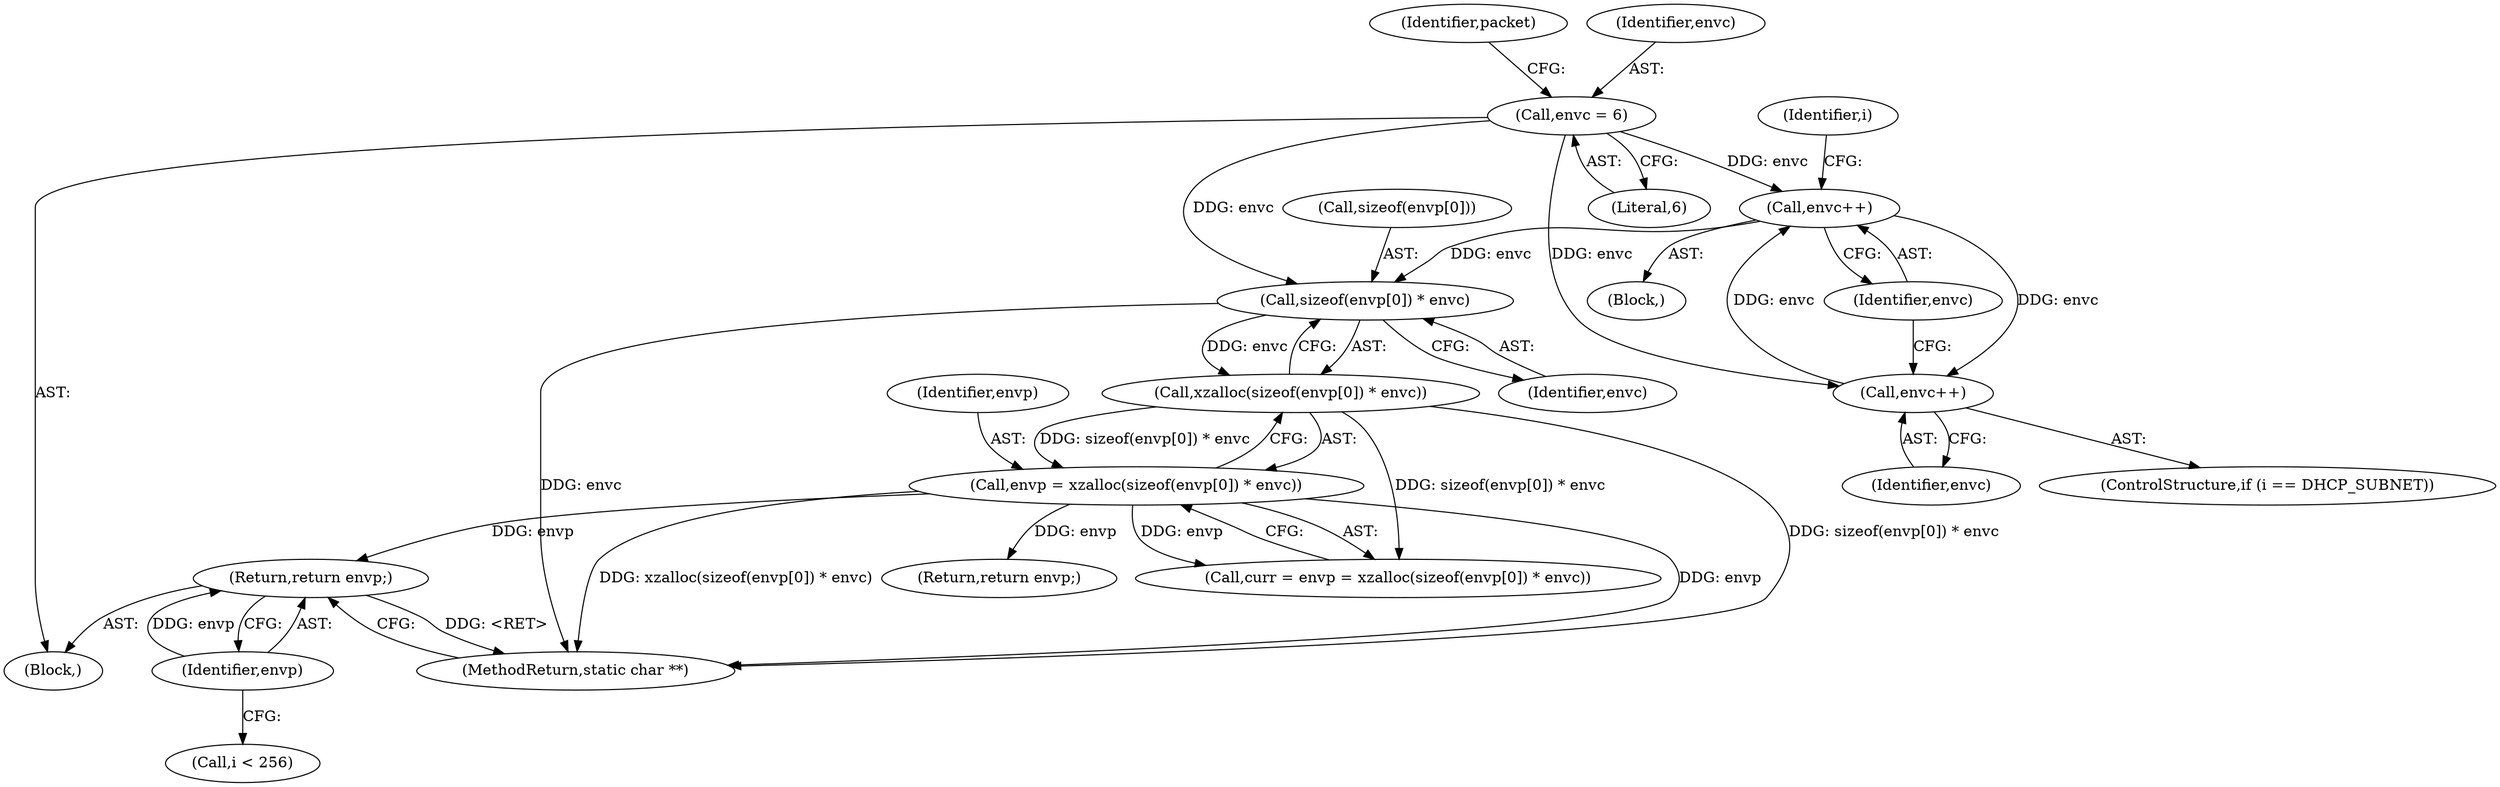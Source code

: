 digraph "0_busybox_74d9f1ba37010face4bd1449df4d60dd84450b06_0@pointer" {
"1000477" [label="(Return,return envp;)"];
"1000478" [label="(Identifier,envp)"];
"1000182" [label="(Call,envp = xzalloc(sizeof(envp[0]) * envc))"];
"1000184" [label="(Call,xzalloc(sizeof(envp[0]) * envc))"];
"1000185" [label="(Call,sizeof(envp[0]) * envc)"];
"1000134" [label="(Call,envc = 6)"];
"1000173" [label="(Call,envc++)"];
"1000171" [label="(Call,envc++)"];
"1000172" [label="(Identifier,envc)"];
"1000185" [label="(Call,sizeof(envp[0]) * envc)"];
"1000183" [label="(Identifier,envp)"];
"1000186" [label="(Call,sizeof(envp[0]))"];
"1000206" [label="(Return,return envp;)"];
"1000136" [label="(Literal,6)"];
"1000177" [label="(Identifier,i)"];
"1000134" [label="(Call,envc = 6)"];
"1000180" [label="(Call,curr = envp = xzalloc(sizeof(envp[0]) * envc))"];
"1000190" [label="(Identifier,envc)"];
"1000167" [label="(ControlStructure,if (i == DHCP_SUBNET))"];
"1000184" [label="(Call,xzalloc(sizeof(envp[0]) * envc))"];
"1000138" [label="(Identifier,packet)"];
"1000117" [label="(Block,)"];
"1000478" [label="(Identifier,envp)"];
"1000135" [label="(Identifier,envc)"];
"1000477" [label="(Return,return envp;)"];
"1000174" [label="(Identifier,envc)"];
"1000157" [label="(Block,)"];
"1000402" [label="(Call,i < 256)"];
"1000171" [label="(Call,envc++)"];
"1000173" [label="(Call,envc++)"];
"1000479" [label="(MethodReturn,static char **)"];
"1000182" [label="(Call,envp = xzalloc(sizeof(envp[0]) * envc))"];
"1000477" -> "1000117"  [label="AST: "];
"1000477" -> "1000478"  [label="CFG: "];
"1000478" -> "1000477"  [label="AST: "];
"1000479" -> "1000477"  [label="CFG: "];
"1000477" -> "1000479"  [label="DDG: <RET>"];
"1000478" -> "1000477"  [label="DDG: envp"];
"1000182" -> "1000477"  [label="DDG: envp"];
"1000478" -> "1000402"  [label="CFG: "];
"1000182" -> "1000180"  [label="AST: "];
"1000182" -> "1000184"  [label="CFG: "];
"1000183" -> "1000182"  [label="AST: "];
"1000184" -> "1000182"  [label="AST: "];
"1000180" -> "1000182"  [label="CFG: "];
"1000182" -> "1000479"  [label="DDG: xzalloc(sizeof(envp[0]) * envc)"];
"1000182" -> "1000479"  [label="DDG: envp"];
"1000182" -> "1000180"  [label="DDG: envp"];
"1000184" -> "1000182"  [label="DDG: sizeof(envp[0]) * envc"];
"1000182" -> "1000206"  [label="DDG: envp"];
"1000184" -> "1000185"  [label="CFG: "];
"1000185" -> "1000184"  [label="AST: "];
"1000184" -> "1000479"  [label="DDG: sizeof(envp[0]) * envc"];
"1000184" -> "1000180"  [label="DDG: sizeof(envp[0]) * envc"];
"1000185" -> "1000184"  [label="DDG: envc"];
"1000185" -> "1000190"  [label="CFG: "];
"1000186" -> "1000185"  [label="AST: "];
"1000190" -> "1000185"  [label="AST: "];
"1000185" -> "1000479"  [label="DDG: envc"];
"1000134" -> "1000185"  [label="DDG: envc"];
"1000173" -> "1000185"  [label="DDG: envc"];
"1000134" -> "1000117"  [label="AST: "];
"1000134" -> "1000136"  [label="CFG: "];
"1000135" -> "1000134"  [label="AST: "];
"1000136" -> "1000134"  [label="AST: "];
"1000138" -> "1000134"  [label="CFG: "];
"1000134" -> "1000171"  [label="DDG: envc"];
"1000134" -> "1000173"  [label="DDG: envc"];
"1000173" -> "1000157"  [label="AST: "];
"1000173" -> "1000174"  [label="CFG: "];
"1000174" -> "1000173"  [label="AST: "];
"1000177" -> "1000173"  [label="CFG: "];
"1000173" -> "1000171"  [label="DDG: envc"];
"1000171" -> "1000173"  [label="DDG: envc"];
"1000171" -> "1000167"  [label="AST: "];
"1000171" -> "1000172"  [label="CFG: "];
"1000172" -> "1000171"  [label="AST: "];
"1000174" -> "1000171"  [label="CFG: "];
}
